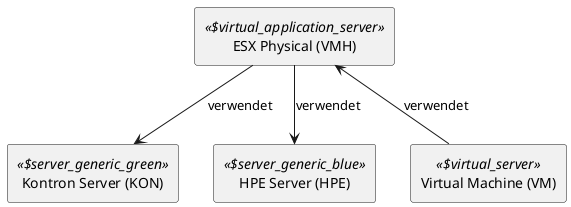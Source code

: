 @startuml


skinparam monochrome true
skinparam componentStyle uml2



show stereotype

rectangle ESX__F_Physical__F___N_VMH__O_ as "ESX Physical (VMH)" <<$virtual_application_server>> {
}

rectangle Kontron__F_Server__F___N_KON__O_ as "Kontron Server (KON)" <<$server_generic_green>> {
}
rectangle HPE__F_Server__F___N_HPE__O_ as "HPE Server (HPE)" <<$server_generic_blue>> {
}
rectangle Virtual__F_Machine__F___N_VM__O_ as "Virtual Machine (VM)" <<$virtual_server>> {
}
ESX__F_Physical__F___N_VMH__O_ -down-> Kontron__F_Server__F___N_KON__O_ : verwendet 
ESX__F_Physical__F___N_VMH__O_ -down-> HPE__F_Server__F___N_HPE__O_ : verwendet 
Virtual__F_Machine__F___N_VM__O_ -up-> ESX__F_Physical__F___N_VMH__O_ : verwendet

' Begin Protected Region [[layouting]]

' End Protected Region   [[layouting]]

@enduml
' Actifsource ID=[dc5bfacd-eaac-11e8-88d3-bfc6b992bdec,eee113f4-0e19-11e9-8b4c-f9aec93d8b56,Hash]
